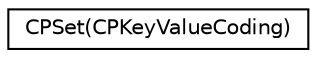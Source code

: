 digraph "Graphical Class Hierarchy"
{
  edge [fontname="Helvetica",fontsize="10",labelfontname="Helvetica",labelfontsize="10"];
  node [fontname="Helvetica",fontsize="10",shape=record];
  rankdir="LR";
  Node1 [label="CPSet(CPKeyValueCoding)",height=0.2,width=0.4,color="black", fillcolor="white", style="filled",URL="$category_c_p_set_07_c_p_key_value_coding_08.html"];
}
